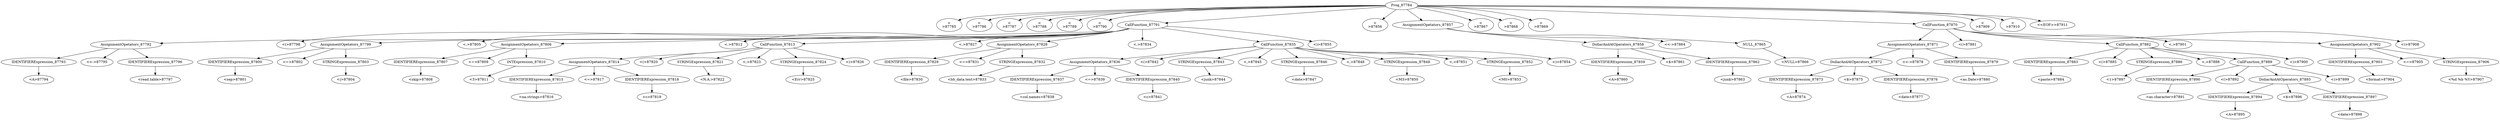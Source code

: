 digraph {

"Prog_87784"->"<
>87785";
"Prog_87784"->"<
>87786";
"Prog_87784"->"<
>87787";
"Prog_87784"->"<
>87788";
"Prog_87784"->"<
>87789";
"Prog_87784"->"<
>87790";
"Prog_87784"->"CallFunction_87791";
"CallFunction_87791"->"AssignmentOpetators_87792";
"AssignmentOpetators_87792"->"IDENTIFIERExpression_87793";
"IDENTIFIERExpression_87793"->"<A>87794";
"AssignmentOpetators_87792"->"<<->87795";
"AssignmentOpetators_87792"->"IDENTIFIERExpression_87796";
"IDENTIFIERExpression_87796"->"<read.table>87797";
"CallFunction_87791"->"<(>87798";
"CallFunction_87791"->"AssignmentOpetators_87799";
"AssignmentOpetators_87799"->"IDENTIFIERExpression_87800";
"IDENTIFIERExpression_87800"->"<sep>87801";
"AssignmentOpetators_87799"->"<=>87802";
"AssignmentOpetators_87799"->"STRINGExpression_87803";
"STRINGExpression_87803"->"<|>87804";
"CallFunction_87791"->"<,>87805";
"CallFunction_87791"->"AssignmentOpetators_87806";
"AssignmentOpetators_87806"->"IDENTIFIERExpression_87807";
"IDENTIFIERExpression_87807"->"<skip>87808";
"AssignmentOpetators_87806"->"<=>87809";
"AssignmentOpetators_87806"->"INTExpression_87810";
"INTExpression_87810"->"<3>87811";
"CallFunction_87791"->"<,>87812";
"CallFunction_87791"->"CallFunction_87813";
"CallFunction_87813"->"AssignmentOpetators_87814";
"AssignmentOpetators_87814"->"IDENTIFIERExpression_87815";
"IDENTIFIERExpression_87815"->"<na.strings>87816";
"AssignmentOpetators_87814"->"<=>87817";
"AssignmentOpetators_87814"->"IDENTIFIERExpression_87818";
"IDENTIFIERExpression_87818"->"<c>87819";
"CallFunction_87813"->"<(>87820";
"CallFunction_87813"->"STRINGExpression_87821";
"STRINGExpression_87821"->"<N.A.>87822";
"CallFunction_87813"->"<,>87823";
"CallFunction_87813"->"STRINGExpression_87824";
"STRINGExpression_87824"->"<Err>87825";
"CallFunction_87813"->"<)>87826";
"CallFunction_87791"->"<,>87827";
"CallFunction_87791"->"AssignmentOpetators_87828";
"AssignmentOpetators_87828"->"IDENTIFIERExpression_87829";
"IDENTIFIERExpression_87829"->"<file>87830";
"AssignmentOpetators_87828"->"<=>87831";
"AssignmentOpetators_87828"->"STRINGExpression_87832";
"STRINGExpression_87832"->"<bb_data.text>87833";
"CallFunction_87791"->"<,>87834";
"CallFunction_87791"->"CallFunction_87835";
"CallFunction_87835"->"AssignmentOpetators_87836";
"AssignmentOpetators_87836"->"IDENTIFIERExpression_87837";
"IDENTIFIERExpression_87837"->"<col.names>87838";
"AssignmentOpetators_87836"->"<=>87839";
"AssignmentOpetators_87836"->"IDENTIFIERExpression_87840";
"IDENTIFIERExpression_87840"->"<c>87841";
"CallFunction_87835"->"<(>87842";
"CallFunction_87835"->"STRINGExpression_87843";
"STRINGExpression_87843"->"<junk>87844";
"CallFunction_87835"->"<,>87845";
"CallFunction_87835"->"STRINGExpression_87846";
"STRINGExpression_87846"->"<date>87847";
"CallFunction_87835"->"<,>87848";
"CallFunction_87835"->"STRINGExpression_87849";
"STRINGExpression_87849"->"<M3>87850";
"CallFunction_87835"->"<,>87851";
"CallFunction_87835"->"STRINGExpression_87852";
"STRINGExpression_87852"->"<M0>87853";
"CallFunction_87835"->"<)>87854";
"CallFunction_87791"->"<)>87855";
"Prog_87784"->"<
>87856";
"Prog_87784"->"AssignmentOpetators_87857";
"AssignmentOpetators_87857"->"DollarAndAtOperators_87858";
"DollarAndAtOperators_87858"->"IDENTIFIERExpression_87859";
"IDENTIFIERExpression_87859"->"<A>87860";
"DollarAndAtOperators_87858"->"<$>87861";
"DollarAndAtOperators_87858"->"IDENTIFIERExpression_87862";
"IDENTIFIERExpression_87862"->"<junk>87863";
"AssignmentOpetators_87857"->"<<->87864";
"AssignmentOpetators_87857"->"NULL_87865";
"NULL_87865"->"<NULL>87866";
"Prog_87784"->"<
>87867";
"Prog_87784"->"<
>87868";
"Prog_87784"->"<
>87869";
"Prog_87784"->"CallFunction_87870";
"CallFunction_87870"->"AssignmentOpetators_87871";
"AssignmentOpetators_87871"->"DollarAndAtOperators_87872";
"DollarAndAtOperators_87872"->"IDENTIFIERExpression_87873";
"IDENTIFIERExpression_87873"->"<A>87874";
"DollarAndAtOperators_87872"->"<$>87875";
"DollarAndAtOperators_87872"->"IDENTIFIERExpression_87876";
"IDENTIFIERExpression_87876"->"<date>87877";
"AssignmentOpetators_87871"->"<<->87878";
"AssignmentOpetators_87871"->"IDENTIFIERExpression_87879";
"IDENTIFIERExpression_87879"->"<as.Date>87880";
"CallFunction_87870"->"<(>87881";
"CallFunction_87870"->"CallFunction_87882";
"CallFunction_87882"->"IDENTIFIERExpression_87883";
"IDENTIFIERExpression_87883"->"<paste>87884";
"CallFunction_87882"->"<(>87885";
"CallFunction_87882"->"STRINGExpression_87886";
"STRINGExpression_87886"->"<1>87887";
"CallFunction_87882"->"<,>87888";
"CallFunction_87882"->"CallFunction_87889";
"CallFunction_87889"->"IDENTIFIERExpression_87890";
"IDENTIFIERExpression_87890"->"<as.character>87891";
"CallFunction_87889"->"<(>87892";
"CallFunction_87889"->"DollarAndAtOperators_87893";
"DollarAndAtOperators_87893"->"IDENTIFIERExpression_87894";
"IDENTIFIERExpression_87894"->"<A>87895";
"DollarAndAtOperators_87893"->"<$>87896";
"DollarAndAtOperators_87893"->"IDENTIFIERExpression_87897";
"IDENTIFIERExpression_87897"->"<date>87898";
"CallFunction_87889"->"<)>87899";
"CallFunction_87882"->"<)>87900";
"CallFunction_87870"->"<,>87901";
"CallFunction_87870"->"AssignmentOpetators_87902";
"AssignmentOpetators_87902"->"IDENTIFIERExpression_87903";
"IDENTIFIERExpression_87903"->"<format>87904";
"AssignmentOpetators_87902"->"<=>87905";
"AssignmentOpetators_87902"->"STRINGExpression_87906";
"STRINGExpression_87906"->"<%d %b %Y>87907";
"CallFunction_87870"->"<)>87908";
"Prog_87784"->"<
>87909";
"Prog_87784"->"<
>87910";
"Prog_87784"->"<<EOF>>87911";
}
